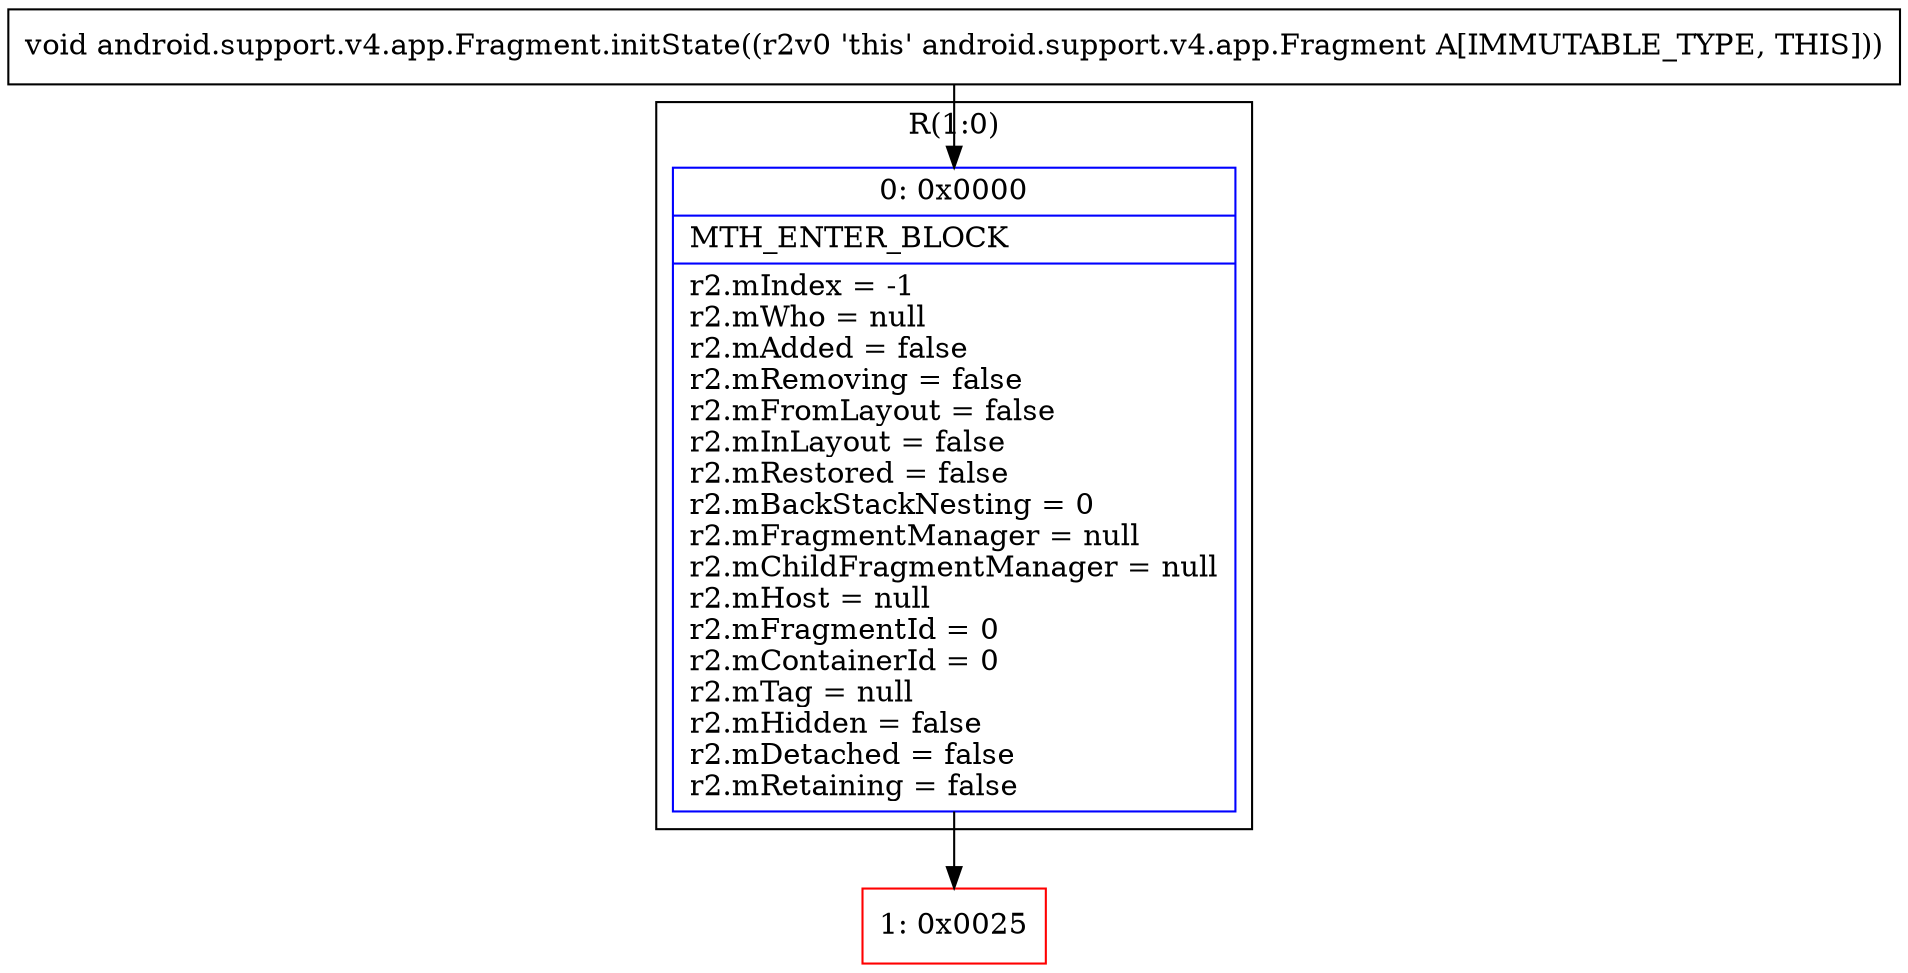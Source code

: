 digraph "CFG forandroid.support.v4.app.Fragment.initState()V" {
subgraph cluster_Region_22816162 {
label = "R(1:0)";
node [shape=record,color=blue];
Node_0 [shape=record,label="{0\:\ 0x0000|MTH_ENTER_BLOCK\l|r2.mIndex = \-1\lr2.mWho = null\lr2.mAdded = false\lr2.mRemoving = false\lr2.mFromLayout = false\lr2.mInLayout = false\lr2.mRestored = false\lr2.mBackStackNesting = 0\lr2.mFragmentManager = null\lr2.mChildFragmentManager = null\lr2.mHost = null\lr2.mFragmentId = 0\lr2.mContainerId = 0\lr2.mTag = null\lr2.mHidden = false\lr2.mDetached = false\lr2.mRetaining = false\l}"];
}
Node_1 [shape=record,color=red,label="{1\:\ 0x0025}"];
MethodNode[shape=record,label="{void android.support.v4.app.Fragment.initState((r2v0 'this' android.support.v4.app.Fragment A[IMMUTABLE_TYPE, THIS])) }"];
MethodNode -> Node_0;
Node_0 -> Node_1;
}

